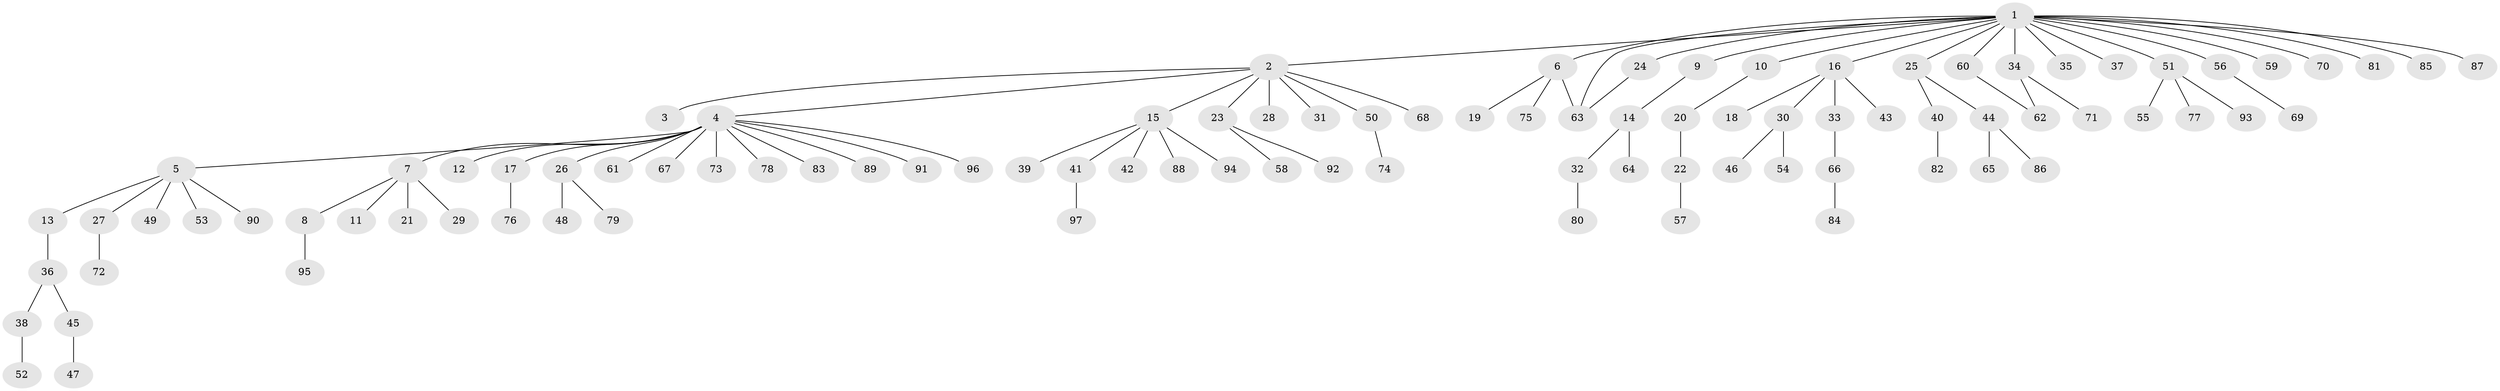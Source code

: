 // coarse degree distribution, {18: 0.013888888888888888, 8: 0.013888888888888888, 13: 0.013888888888888888, 5: 0.041666666666666664, 3: 0.06944444444444445, 4: 0.013888888888888888, 1: 0.6527777777777778, 2: 0.18055555555555555}
// Generated by graph-tools (version 1.1) at 2025/51/02/27/25 19:51:58]
// undirected, 97 vertices, 99 edges
graph export_dot {
graph [start="1"]
  node [color=gray90,style=filled];
  1;
  2;
  3;
  4;
  5;
  6;
  7;
  8;
  9;
  10;
  11;
  12;
  13;
  14;
  15;
  16;
  17;
  18;
  19;
  20;
  21;
  22;
  23;
  24;
  25;
  26;
  27;
  28;
  29;
  30;
  31;
  32;
  33;
  34;
  35;
  36;
  37;
  38;
  39;
  40;
  41;
  42;
  43;
  44;
  45;
  46;
  47;
  48;
  49;
  50;
  51;
  52;
  53;
  54;
  55;
  56;
  57;
  58;
  59;
  60;
  61;
  62;
  63;
  64;
  65;
  66;
  67;
  68;
  69;
  70;
  71;
  72;
  73;
  74;
  75;
  76;
  77;
  78;
  79;
  80;
  81;
  82;
  83;
  84;
  85;
  86;
  87;
  88;
  89;
  90;
  91;
  92;
  93;
  94;
  95;
  96;
  97;
  1 -- 2;
  1 -- 6;
  1 -- 9;
  1 -- 10;
  1 -- 16;
  1 -- 24;
  1 -- 25;
  1 -- 34;
  1 -- 35;
  1 -- 37;
  1 -- 51;
  1 -- 56;
  1 -- 59;
  1 -- 60;
  1 -- 63;
  1 -- 70;
  1 -- 81;
  1 -- 85;
  1 -- 87;
  2 -- 3;
  2 -- 4;
  2 -- 15;
  2 -- 23;
  2 -- 28;
  2 -- 31;
  2 -- 50;
  2 -- 68;
  4 -- 5;
  4 -- 7;
  4 -- 12;
  4 -- 17;
  4 -- 26;
  4 -- 61;
  4 -- 67;
  4 -- 73;
  4 -- 78;
  4 -- 83;
  4 -- 89;
  4 -- 91;
  4 -- 96;
  5 -- 13;
  5 -- 27;
  5 -- 49;
  5 -- 53;
  5 -- 90;
  6 -- 19;
  6 -- 63;
  6 -- 75;
  7 -- 8;
  7 -- 11;
  7 -- 21;
  7 -- 29;
  8 -- 95;
  9 -- 14;
  10 -- 20;
  13 -- 36;
  14 -- 32;
  14 -- 64;
  15 -- 39;
  15 -- 41;
  15 -- 42;
  15 -- 88;
  15 -- 94;
  16 -- 18;
  16 -- 30;
  16 -- 33;
  16 -- 43;
  17 -- 76;
  20 -- 22;
  22 -- 57;
  23 -- 58;
  23 -- 92;
  24 -- 63;
  25 -- 40;
  25 -- 44;
  26 -- 48;
  26 -- 79;
  27 -- 72;
  30 -- 46;
  30 -- 54;
  32 -- 80;
  33 -- 66;
  34 -- 62;
  34 -- 71;
  36 -- 38;
  36 -- 45;
  38 -- 52;
  40 -- 82;
  41 -- 97;
  44 -- 65;
  44 -- 86;
  45 -- 47;
  50 -- 74;
  51 -- 55;
  51 -- 77;
  51 -- 93;
  56 -- 69;
  60 -- 62;
  66 -- 84;
}
